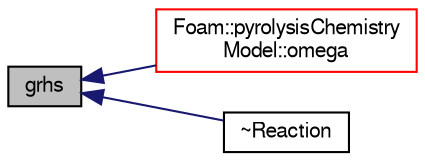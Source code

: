 digraph "grhs"
{
  bgcolor="transparent";
  edge [fontname="FreeSans",fontsize="10",labelfontname="FreeSans",labelfontsize="10"];
  node [fontname="FreeSans",fontsize="10",shape=record];
  rankdir="LR";
  Node882 [label="grhs",height=0.2,width=0.4,color="black", fillcolor="grey75", style="filled", fontcolor="black"];
  Node882 -> Node883 [dir="back",color="midnightblue",fontsize="10",style="solid",fontname="FreeSans"];
  Node883 [label="Foam::pyrolysisChemistry\lModel::omega",height=0.2,width=0.4,color="red",URL="$a30190.html#a531841d577b107b563085b46215c4f72",tooltip="dc/dt = omega, rate of change in concentration, for each species "];
  Node882 -> Node886 [dir="back",color="midnightblue",fontsize="10",style="solid",fontname="FreeSans"];
  Node886 [label="~Reaction",height=0.2,width=0.4,color="black",URL="$a30330.html#ac3b086991383b38bb29c0d07a837745a",tooltip="Destructor. "];
}
